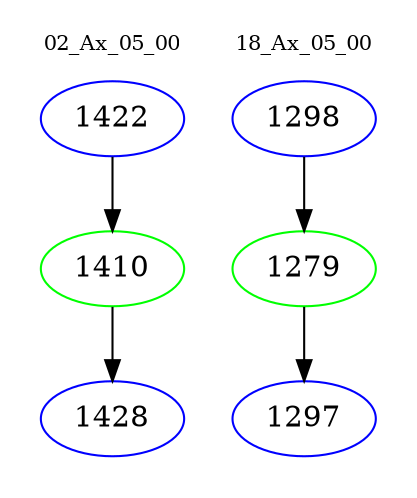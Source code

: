 digraph{
subgraph cluster_0 {
color = white
label = "02_Ax_05_00";
fontsize=10;
T0_1422 [label="1422", color="blue"]
T0_1422 -> T0_1410 [color="black"]
T0_1410 [label="1410", color="green"]
T0_1410 -> T0_1428 [color="black"]
T0_1428 [label="1428", color="blue"]
}
subgraph cluster_1 {
color = white
label = "18_Ax_05_00";
fontsize=10;
T1_1298 [label="1298", color="blue"]
T1_1298 -> T1_1279 [color="black"]
T1_1279 [label="1279", color="green"]
T1_1279 -> T1_1297 [color="black"]
T1_1297 [label="1297", color="blue"]
}
}
